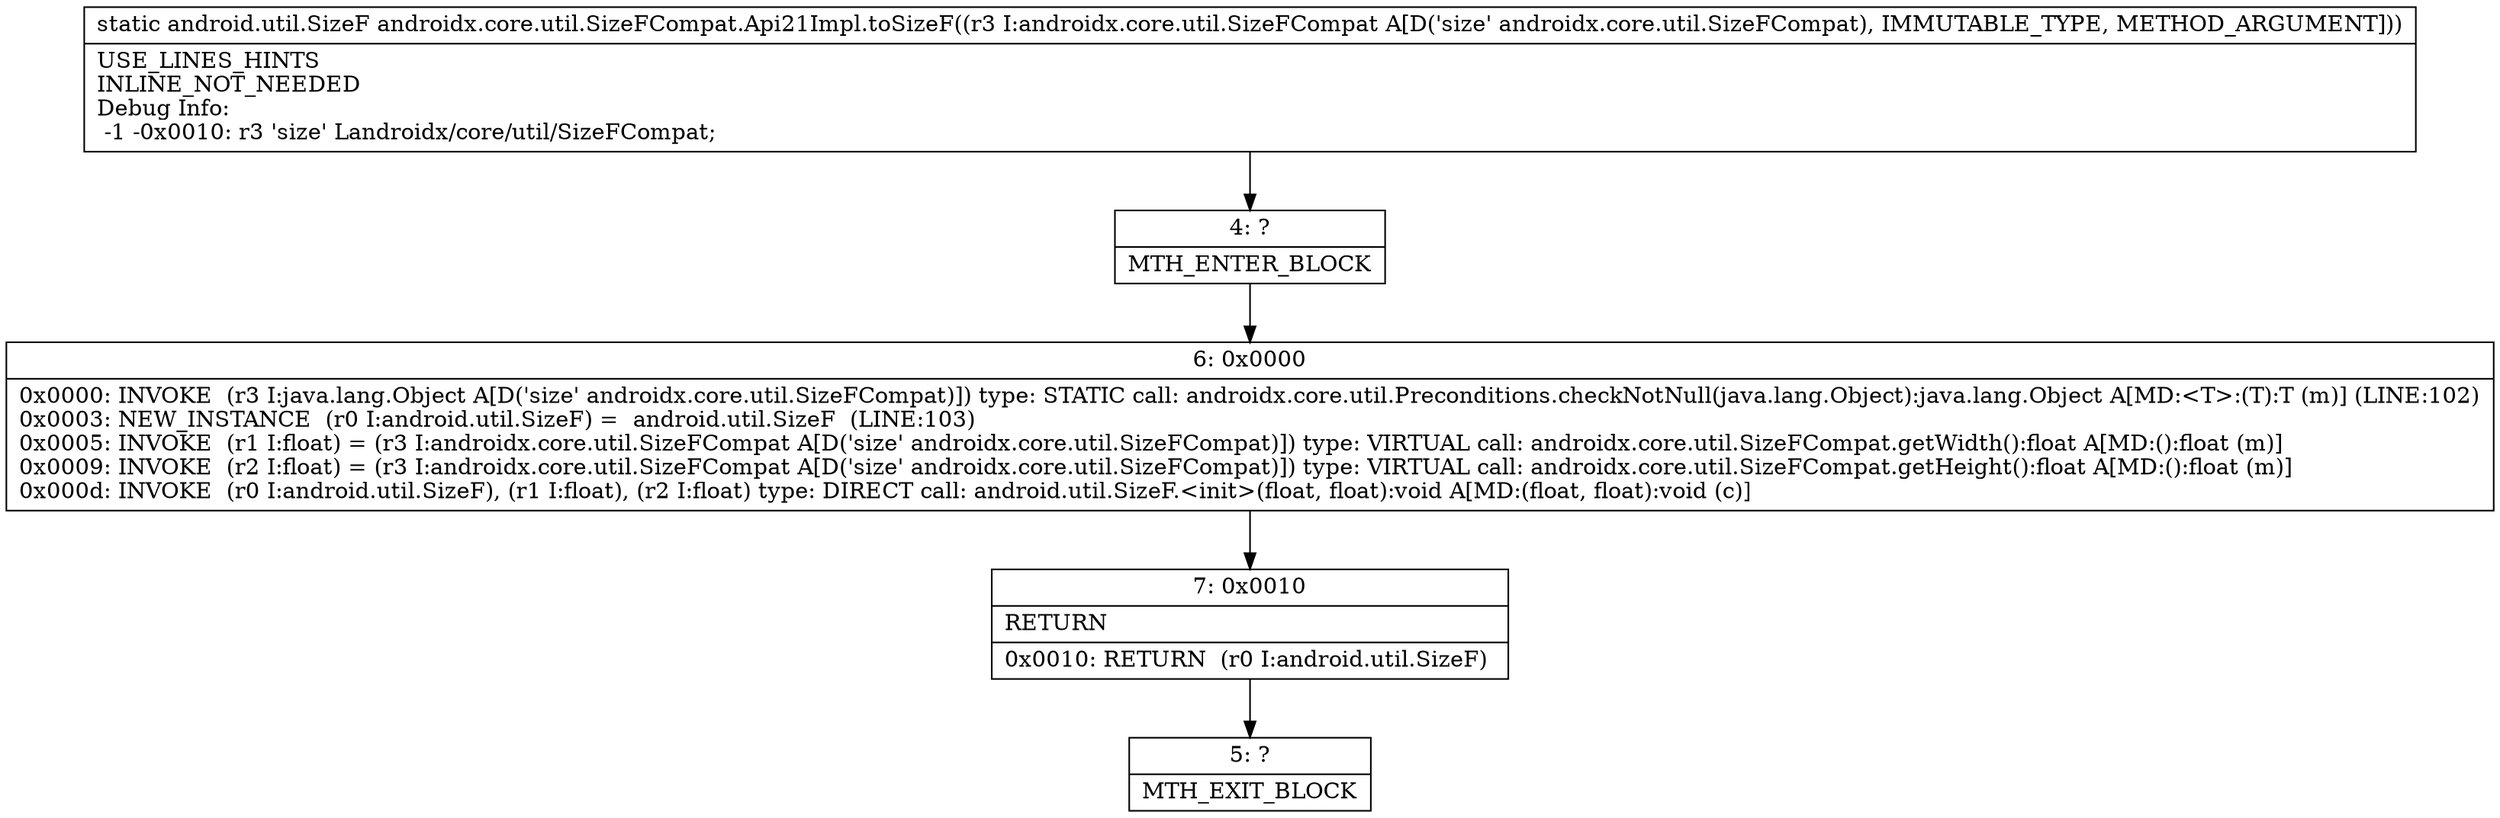 digraph "CFG forandroidx.core.util.SizeFCompat.Api21Impl.toSizeF(Landroidx\/core\/util\/SizeFCompat;)Landroid\/util\/SizeF;" {
Node_4 [shape=record,label="{4\:\ ?|MTH_ENTER_BLOCK\l}"];
Node_6 [shape=record,label="{6\:\ 0x0000|0x0000: INVOKE  (r3 I:java.lang.Object A[D('size' androidx.core.util.SizeFCompat)]) type: STATIC call: androidx.core.util.Preconditions.checkNotNull(java.lang.Object):java.lang.Object A[MD:\<T\>:(T):T (m)] (LINE:102)\l0x0003: NEW_INSTANCE  (r0 I:android.util.SizeF) =  android.util.SizeF  (LINE:103)\l0x0005: INVOKE  (r1 I:float) = (r3 I:androidx.core.util.SizeFCompat A[D('size' androidx.core.util.SizeFCompat)]) type: VIRTUAL call: androidx.core.util.SizeFCompat.getWidth():float A[MD:():float (m)]\l0x0009: INVOKE  (r2 I:float) = (r3 I:androidx.core.util.SizeFCompat A[D('size' androidx.core.util.SizeFCompat)]) type: VIRTUAL call: androidx.core.util.SizeFCompat.getHeight():float A[MD:():float (m)]\l0x000d: INVOKE  (r0 I:android.util.SizeF), (r1 I:float), (r2 I:float) type: DIRECT call: android.util.SizeF.\<init\>(float, float):void A[MD:(float, float):void (c)]\l}"];
Node_7 [shape=record,label="{7\:\ 0x0010|RETURN\l|0x0010: RETURN  (r0 I:android.util.SizeF) \l}"];
Node_5 [shape=record,label="{5\:\ ?|MTH_EXIT_BLOCK\l}"];
MethodNode[shape=record,label="{static android.util.SizeF androidx.core.util.SizeFCompat.Api21Impl.toSizeF((r3 I:androidx.core.util.SizeFCompat A[D('size' androidx.core.util.SizeFCompat), IMMUTABLE_TYPE, METHOD_ARGUMENT]))  | USE_LINES_HINTS\lINLINE_NOT_NEEDED\lDebug Info:\l  \-1 \-0x0010: r3 'size' Landroidx\/core\/util\/SizeFCompat;\l}"];
MethodNode -> Node_4;Node_4 -> Node_6;
Node_6 -> Node_7;
Node_7 -> Node_5;
}

